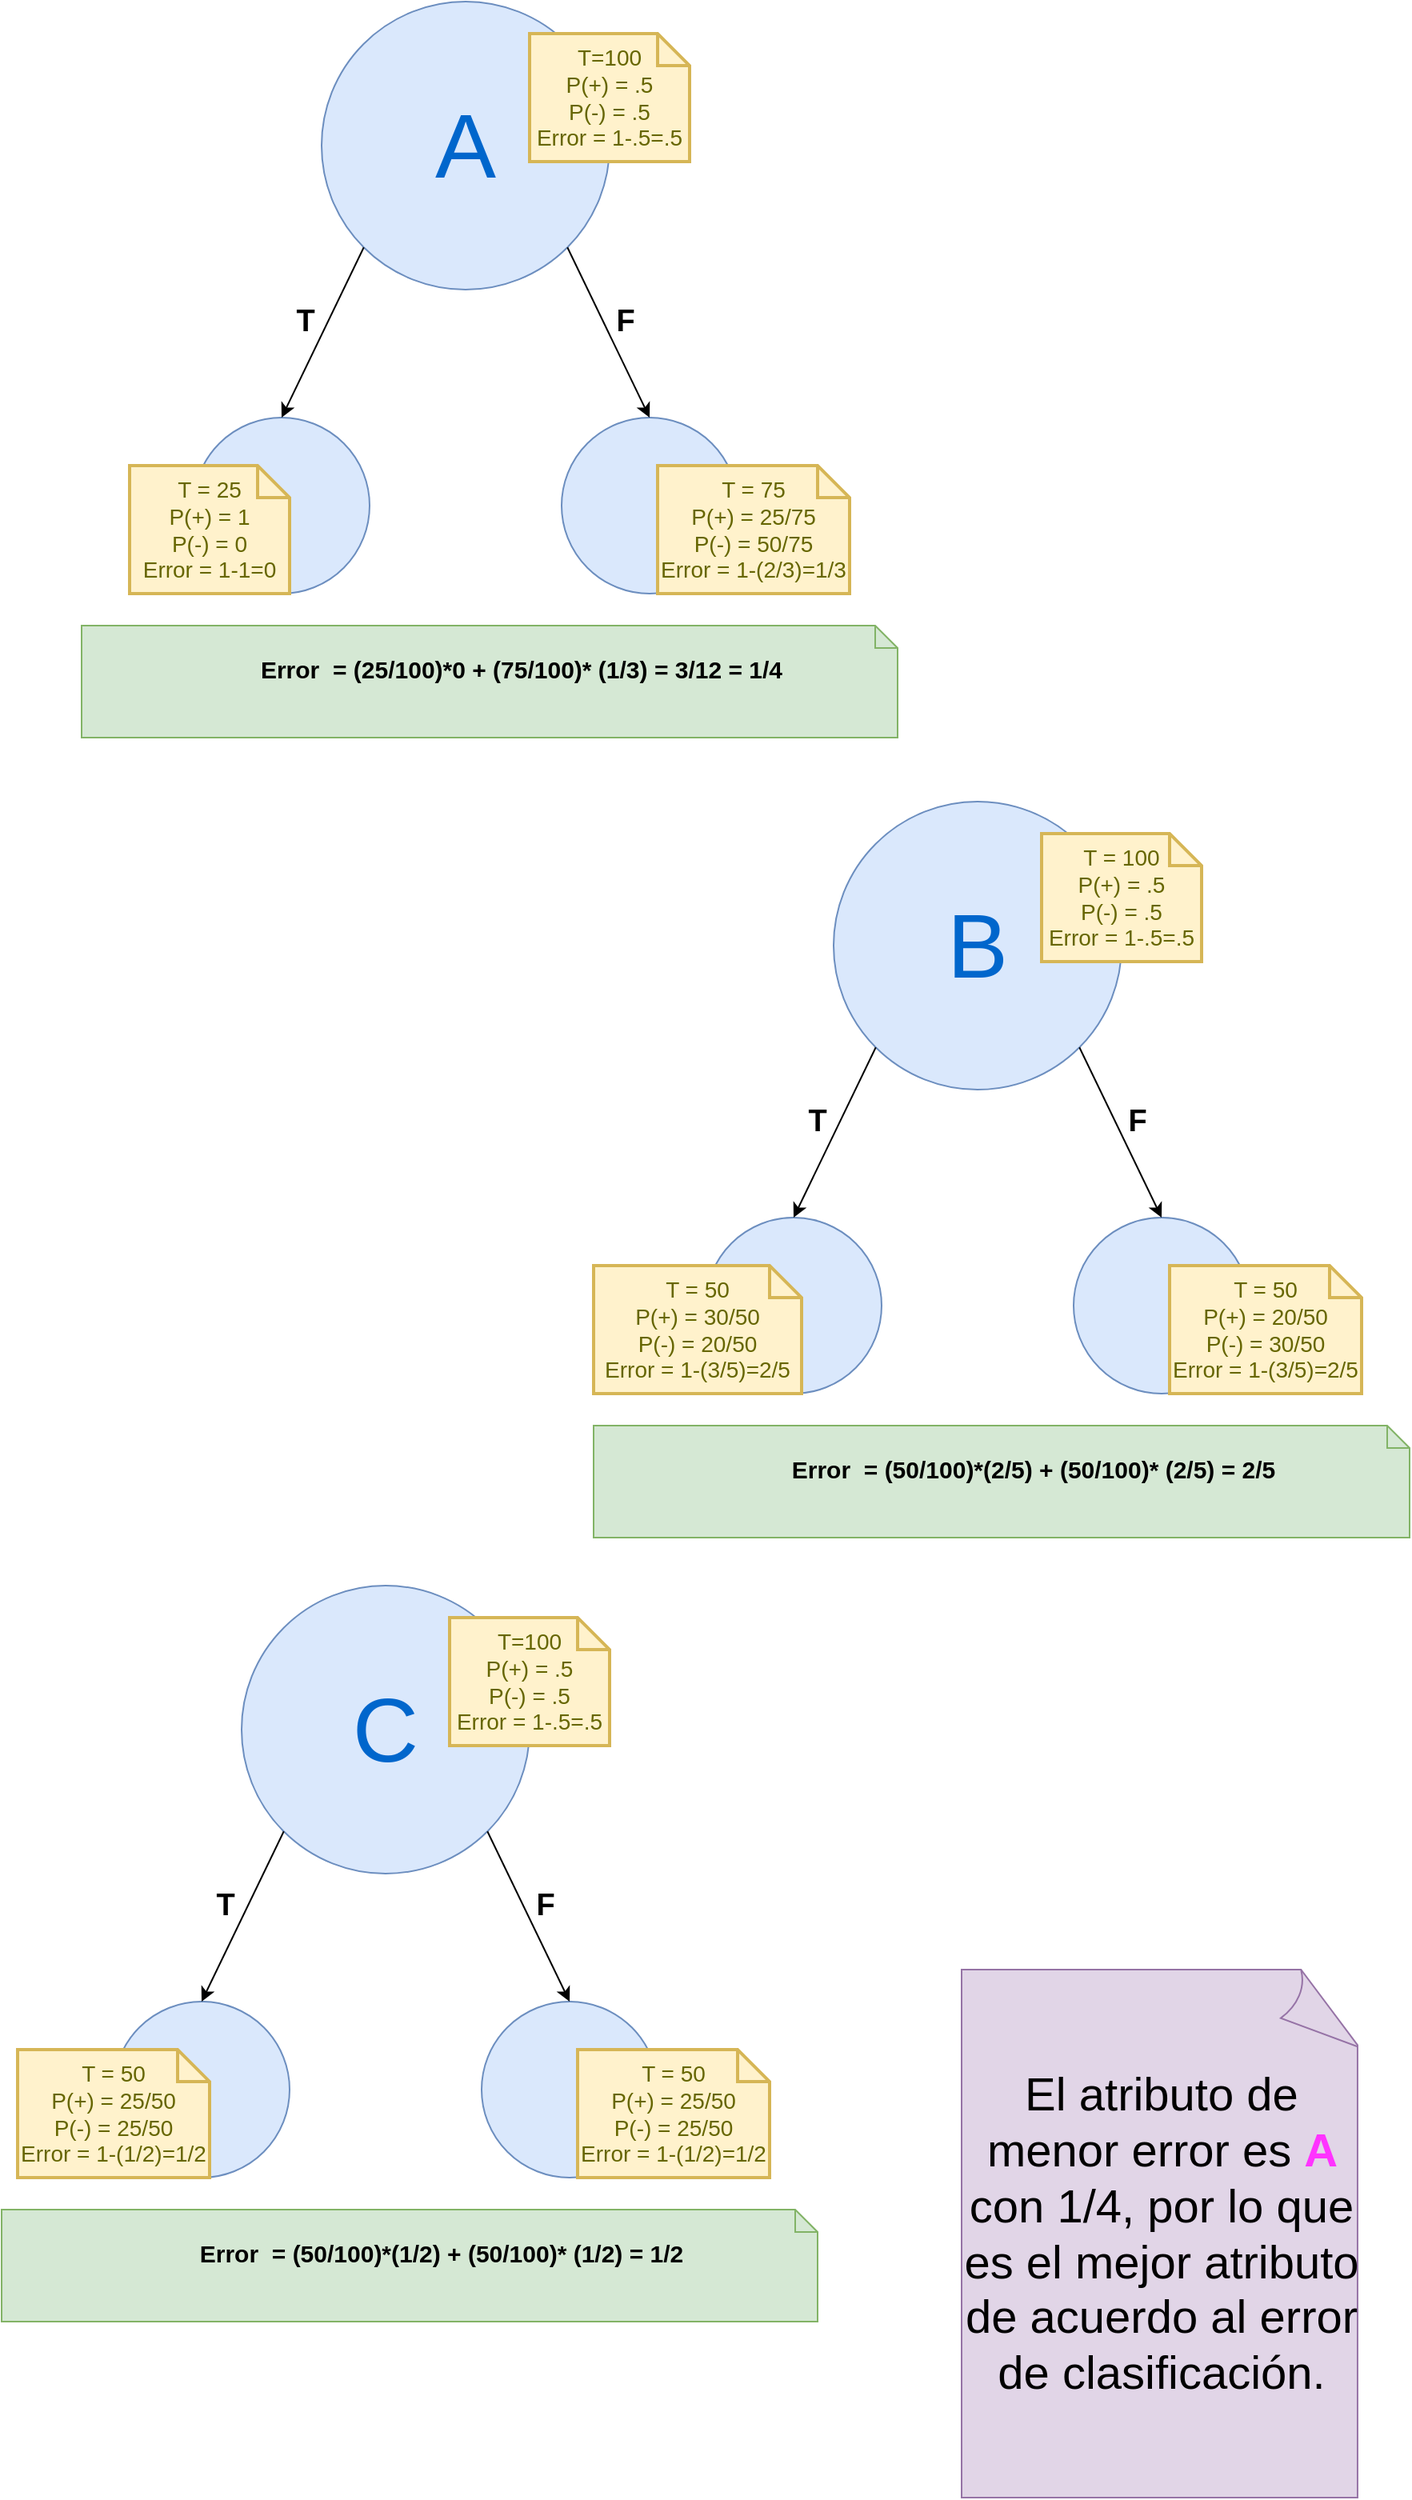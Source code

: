 <mxfile version="13.7.7" type="github">
  <diagram id="_2AQAFKxMr5rAjmowtVD" name="Page-1">
    <mxGraphModel dx="925" dy="537" grid="1" gridSize="10" guides="1" tooltips="1" connect="1" arrows="1" fold="1" page="1" pageScale="1" pageWidth="1169" pageHeight="1654" math="0" shadow="0">
      <root>
        <mxCell id="0" />
        <mxCell id="1" parent="0" />
        <mxCell id="bVbc2CpXDPPesVSVmDMA-26" value="" style="group" vertex="1" connectable="0" parent="1">
          <mxGeometry x="100" y="30" width="510" height="460" as="geometry" />
        </mxCell>
        <mxCell id="bVbc2CpXDPPesVSVmDMA-1" value="&lt;font style=&quot;font-size: 57px&quot; color=&quot;#0066cc&quot;&gt;A&lt;/font&gt;" style="ellipse;whiteSpace=wrap;html=1;aspect=fixed;fillColor=#dae8fc;strokeColor=#6c8ebf;" vertex="1" parent="bVbc2CpXDPPesVSVmDMA-26">
          <mxGeometry x="150" width="180" height="180" as="geometry" />
        </mxCell>
        <mxCell id="bVbc2CpXDPPesVSVmDMA-2" value="" style="ellipse;whiteSpace=wrap;html=1;aspect=fixed;fillColor=#dae8fc;strokeColor=#6c8ebf;" vertex="1" parent="bVbc2CpXDPPesVSVmDMA-26">
          <mxGeometry x="70" y="260" width="110" height="110" as="geometry" />
        </mxCell>
        <mxCell id="bVbc2CpXDPPesVSVmDMA-4" value="&lt;span style=&quot;color: rgba(0 , 0 , 0 , 0) ; font-family: monospace ; font-size: 0px&quot;&gt;%3CmxGraphModel%3E%3Croot%3E%3CmxCell%20id%3D%220%22%2F%3E%3CmxCell%20id%3D%221%22%20parent%3D%220%22%2F%3E%3CmxCell%20id%3D%222%22%20value%3D%22%26lt%3Bb%26gt%3B%26lt%3Bfont%20style%3D%26quot%3Bfont-size%3A%2019px%26quot%3B%26gt%3BT%26lt%3B%2Ffont%26gt%3B%26lt%3B%2Fb%26gt%3B%22%20style%3D%22text%3Bhtml%3D1%3BstrokeColor%3Dnone%3BfillColor%3Dnone%3Balign%3Dcenter%3BverticalAlign%3Dmiddle%3BwhiteSpace%3Dwrap%3Brounded%3D0%3B%22%20vertex%3D%221%22%20parent%3D%221%22%3E%3CmxGeometry%20x%3D%22220%22%20y%3D%22220%22%20width%3D%2240%22%20height%3D%2220%22%20as%3D%22geometry%22%2F%3E%3C%2FmxCell%3E%3C%2Froot%3E%3C%2FmxGraphModel%3E&lt;/span&gt;T=100&lt;br&gt;P(+) = .5&lt;br&gt;P(-) = .5&lt;br&gt;Error = 1-.5=.5" style="shape=note;strokeWidth=2;fontSize=14;size=20;whiteSpace=wrap;html=1;fillColor=#fff2cc;strokeColor=#d6b656;fontColor=#666600;" vertex="1" parent="bVbc2CpXDPPesVSVmDMA-26">
          <mxGeometry x="280" y="20" width="100" height="80" as="geometry" />
        </mxCell>
        <mxCell id="bVbc2CpXDPPesVSVmDMA-5" value="" style="ellipse;whiteSpace=wrap;html=1;aspect=fixed;fillColor=#dae8fc;strokeColor=#6c8ebf;" vertex="1" parent="bVbc2CpXDPPesVSVmDMA-26">
          <mxGeometry x="300" y="260" width="110" height="110" as="geometry" />
        </mxCell>
        <mxCell id="bVbc2CpXDPPesVSVmDMA-6" value="" style="endArrow=classic;html=1;exitX=0;exitY=1;exitDx=0;exitDy=0;entryX=0.5;entryY=0;entryDx=0;entryDy=0;" edge="1" parent="bVbc2CpXDPPesVSVmDMA-26" source="bVbc2CpXDPPesVSVmDMA-1" target="bVbc2CpXDPPesVSVmDMA-2">
          <mxGeometry width="50" height="50" relative="1" as="geometry">
            <mxPoint x="350" y="240" as="sourcePoint" />
            <mxPoint x="400" y="190" as="targetPoint" />
          </mxGeometry>
        </mxCell>
        <mxCell id="bVbc2CpXDPPesVSVmDMA-7" value="&lt;b&gt;&lt;font style=&quot;font-size: 19px&quot;&gt;T&lt;/font&gt;&lt;/b&gt;" style="text;html=1;strokeColor=none;fillColor=none;align=center;verticalAlign=middle;whiteSpace=wrap;rounded=0;" vertex="1" parent="bVbc2CpXDPPesVSVmDMA-26">
          <mxGeometry x="120" y="190" width="40" height="20" as="geometry" />
        </mxCell>
        <mxCell id="bVbc2CpXDPPesVSVmDMA-9" value="&lt;b&gt;&lt;font style=&quot;font-size: 19px&quot;&gt;F&lt;/font&gt;&lt;/b&gt;" style="text;html=1;strokeColor=none;fillColor=none;align=center;verticalAlign=middle;whiteSpace=wrap;rounded=0;" vertex="1" parent="bVbc2CpXDPPesVSVmDMA-26">
          <mxGeometry x="320" y="190" width="40" height="20" as="geometry" />
        </mxCell>
        <mxCell id="bVbc2CpXDPPesVSVmDMA-10" value="" style="endArrow=classic;html=1;exitX=1;exitY=1;exitDx=0;exitDy=0;entryX=0.5;entryY=0;entryDx=0;entryDy=0;" edge="1" parent="bVbc2CpXDPPesVSVmDMA-26" source="bVbc2CpXDPPesVSVmDMA-1" target="bVbc2CpXDPPesVSVmDMA-5">
          <mxGeometry width="50" height="50" relative="1" as="geometry">
            <mxPoint x="350" y="220" as="sourcePoint" />
            <mxPoint x="400" y="170" as="targetPoint" />
          </mxGeometry>
        </mxCell>
        <mxCell id="bVbc2CpXDPPesVSVmDMA-11" value="&lt;span style=&quot;color: rgba(0 , 0 , 0 , 0) ; font-family: monospace ; font-size: 0px&quot;&gt;%3CmxGraphModel%3E%3Croot%3E%3CmxCell%20id%3D%220%22%2F%3E%3CmxCell%20id%3D%221%22%20parent%3D%220%22%2F%3E%3CmxCell%20id%3D%222%22%20value%3D%22%26lt%3Bb%26gt%3B%26lt%3Bfont%20style%3D%26quot%3Bfont-size%3A%2019px%26quot%3B%26gt%3BT%26lt%3B%2Ffont%26gt%3B%26lt%3B%2Fb%26gt%3B%22%20style%3D%22text%3Bhtml%3D1%3BstrokeColor%3Dnone%3BfillColor%3Dnone%3Balign%3Dcenter%3BverticalAlign%3Dmiddle%3BwhiteSpace%3Dwrap%3Brounded%3D0%3B%22%20vertex%3D%221%22%20parent%3D%221%22%3E%3CmxGeometry%20x%3D%22220%22%20y%3D%22220%22%20width%3D%2240%22%20height%3D%2220%22%20as%3D%22geometry%22%2F%3E%3C%2FmxCell%3E%3C%2Froot%3E%3C%2FmxGraphModel%3E&lt;/span&gt;T = 25&lt;br&gt;P(+) = 1&lt;br&gt;P(-) = 0&lt;br&gt;Error = 1-1=0" style="shape=note;strokeWidth=2;fontSize=14;size=20;whiteSpace=wrap;html=1;fillColor=#fff2cc;strokeColor=#d6b656;fontColor=#666600;" vertex="1" parent="bVbc2CpXDPPesVSVmDMA-26">
          <mxGeometry x="30" y="290" width="100" height="80" as="geometry" />
        </mxCell>
        <mxCell id="bVbc2CpXDPPesVSVmDMA-12" value="&lt;span style=&quot;color: rgba(0 , 0 , 0 , 0) ; font-family: monospace ; font-size: 0px&quot;&gt;%3CmxGraphModel%3E%3Croot%3E%3CmxCell%20id%3D%220%22%2F%3E%3CmxCell%20id%3D%221%22%20parent%3D%220%22%2F%3E%3CmxCell%20id%3D%222%22%20value%3D%22%26lt%3Bb%26gt%3B%26lt%3Bfont%20style%3D%26quot%3Bfont-size%3A%2019px%26quot%3B%26gt%3BT%26lt%3B%2Ffont%26gt%3B%26lt%3B%2Fb%26gt%3B%22%20style%3D%22text%3Bhtml%3D1%3BstrokeColor%3Dnone%3BfillColor%3Dnone%3Balign%3Dcenter%3BverticalAlign%3Dmiddle%3BwhiteSpace%3Dwrap%3Brounded%3D0%3B%22%20vertex%3D%221%22%20parent%3D%221%22%3E%3CmxGeometry%20x%3D%22220%22%20y%3D%22220%22%20width%3D%2240%22%20height%3D%2220%22%20as%3D%22geometry%22%2F%3E%3C%2FmxCell%3E%3C%2Froot%3E%3C%2FmxGraphModel%3E&lt;/span&gt;T = 75&lt;br&gt;P(+) = 25/75&lt;br&gt;P(-) = 50/75&lt;br&gt;Error = 1-(2/3)=1/3" style="shape=note;strokeWidth=2;fontSize=14;size=20;whiteSpace=wrap;html=1;fillColor=#fff2cc;strokeColor=#d6b656;fontColor=#666600;" vertex="1" parent="bVbc2CpXDPPesVSVmDMA-26">
          <mxGeometry x="360" y="290" width="120" height="80" as="geometry" />
        </mxCell>
        <mxCell id="bVbc2CpXDPPesVSVmDMA-13" value="&lt;blockquote style=&quot;margin: 0px 0px 0px 40px ; border: none ; padding: 0px&quot;&gt;&lt;b style=&quot;font-size: 15px&quot;&gt;&lt;br&gt;&lt;/b&gt;&lt;/blockquote&gt;&lt;blockquote style=&quot;margin: 0px 0px 0px 40px ; border: none ; padding: 0px&quot;&gt;&lt;b style=&quot;font-size: 15px&quot;&gt;Error&amp;nbsp; = (25/100)*0 + (75/100)* (1/3) = 3/12 = 1/4&lt;/b&gt;&lt;br&gt;&lt;/blockquote&gt;" style="shape=note;whiteSpace=wrap;html=1;size=14;verticalAlign=top;align=center;spacingTop=-6;fillColor=#d5e8d4;strokeColor=#82b366;" vertex="1" parent="bVbc2CpXDPPesVSVmDMA-26">
          <mxGeometry y="390" width="510" height="70" as="geometry" />
        </mxCell>
        <mxCell id="bVbc2CpXDPPesVSVmDMA-27" value="" style="group" vertex="1" connectable="0" parent="1">
          <mxGeometry x="420" y="530" width="510" height="460" as="geometry" />
        </mxCell>
        <mxCell id="bVbc2CpXDPPesVSVmDMA-28" value="&lt;font style=&quot;font-size: 57px&quot; color=&quot;#0066cc&quot;&gt;B&lt;/font&gt;" style="ellipse;whiteSpace=wrap;html=1;aspect=fixed;fillColor=#dae8fc;strokeColor=#6c8ebf;" vertex="1" parent="bVbc2CpXDPPesVSVmDMA-27">
          <mxGeometry x="150" width="180" height="180" as="geometry" />
        </mxCell>
        <mxCell id="bVbc2CpXDPPesVSVmDMA-29" value="" style="ellipse;whiteSpace=wrap;html=1;aspect=fixed;fillColor=#dae8fc;strokeColor=#6c8ebf;" vertex="1" parent="bVbc2CpXDPPesVSVmDMA-27">
          <mxGeometry x="70" y="260" width="110" height="110" as="geometry" />
        </mxCell>
        <mxCell id="bVbc2CpXDPPesVSVmDMA-30" value="&lt;span style=&quot;color: rgba(0 , 0 , 0 , 0) ; font-family: monospace ; font-size: 0px&quot;&gt;mxGraphModel%3E%3Croot%3E%3CmxCell%20id%3D%220%22%2F%3E%3CmxCell%20id%3D%221%22%20parent%3D%220%22%2F%3E%3CmxCell%20id%3D%222%22%20value%3D%22%26lt%3Bb%26gt%3B%26lt%3Bfont%20style%3D%26quot%3Bfont-size%3A%2019px%26quot%3B%26gt%3BT%26lt%3B%2Ffont%26gt%3B%26lt%3B%2Fb%26gt%3B%22%20style%3D%22text%3Bhtml%3D1%3BstrokeColor%3Dnone%3BfillColor%3Dnone%3Balign%3Dcenter%3BverticalAlign%3Dmiddle%3BwhiteSpace%3Dwrap%3Brounded%3D0%3B%22%20vertex%3D%221%22%20parent%3D%221%22%3E%3CmxGeometry%20x%3D%22220%22%20y%3D%22220%22%20width%3D%2240%22%20height%3D%2220%22%20as%3D%22geometry%22%2F%3E%3C%2FmxCell%3E%3C%2Froot%3E%3C%2FmxGraphModel%3E&lt;/span&gt;T = 100&lt;br&gt;P(+) = .5&lt;br&gt;P(-) = .5&lt;br&gt;Error = 1-.5=.5" style="shape=note;strokeWidth=2;fontSize=14;size=20;whiteSpace=wrap;html=1;fillColor=#fff2cc;strokeColor=#d6b656;fontColor=#666600;" vertex="1" parent="bVbc2CpXDPPesVSVmDMA-27">
          <mxGeometry x="280" y="20" width="100" height="80" as="geometry" />
        </mxCell>
        <mxCell id="bVbc2CpXDPPesVSVmDMA-31" value="" style="ellipse;whiteSpace=wrap;html=1;aspect=fixed;fillColor=#dae8fc;strokeColor=#6c8ebf;" vertex="1" parent="bVbc2CpXDPPesVSVmDMA-27">
          <mxGeometry x="300" y="260" width="110" height="110" as="geometry" />
        </mxCell>
        <mxCell id="bVbc2CpXDPPesVSVmDMA-32" value="" style="endArrow=classic;html=1;exitX=0;exitY=1;exitDx=0;exitDy=0;entryX=0.5;entryY=0;entryDx=0;entryDy=0;" edge="1" parent="bVbc2CpXDPPesVSVmDMA-27" source="bVbc2CpXDPPesVSVmDMA-28" target="bVbc2CpXDPPesVSVmDMA-29">
          <mxGeometry width="50" height="50" relative="1" as="geometry">
            <mxPoint x="350" y="240" as="sourcePoint" />
            <mxPoint x="400" y="190" as="targetPoint" />
          </mxGeometry>
        </mxCell>
        <mxCell id="bVbc2CpXDPPesVSVmDMA-33" value="&lt;b&gt;&lt;font style=&quot;font-size: 19px&quot;&gt;T&lt;/font&gt;&lt;/b&gt;" style="text;html=1;strokeColor=none;fillColor=none;align=center;verticalAlign=middle;whiteSpace=wrap;rounded=0;" vertex="1" parent="bVbc2CpXDPPesVSVmDMA-27">
          <mxGeometry x="120" y="190" width="40" height="20" as="geometry" />
        </mxCell>
        <mxCell id="bVbc2CpXDPPesVSVmDMA-34" value="&lt;b&gt;&lt;font style=&quot;font-size: 19px&quot;&gt;F&lt;/font&gt;&lt;/b&gt;" style="text;html=1;strokeColor=none;fillColor=none;align=center;verticalAlign=middle;whiteSpace=wrap;rounded=0;" vertex="1" parent="bVbc2CpXDPPesVSVmDMA-27">
          <mxGeometry x="320" y="190" width="40" height="20" as="geometry" />
        </mxCell>
        <mxCell id="bVbc2CpXDPPesVSVmDMA-35" value="" style="endArrow=classic;html=1;exitX=1;exitY=1;exitDx=0;exitDy=0;entryX=0.5;entryY=0;entryDx=0;entryDy=0;" edge="1" parent="bVbc2CpXDPPesVSVmDMA-27" source="bVbc2CpXDPPesVSVmDMA-28" target="bVbc2CpXDPPesVSVmDMA-31">
          <mxGeometry width="50" height="50" relative="1" as="geometry">
            <mxPoint x="350" y="220" as="sourcePoint" />
            <mxPoint x="400" y="170" as="targetPoint" />
          </mxGeometry>
        </mxCell>
        <mxCell id="bVbc2CpXDPPesVSVmDMA-36" value="&lt;span style=&quot;color: rgba(0 , 0 , 0 , 0) ; font-family: monospace ; font-size: 0px&quot;&gt;%3CmxGraphModel%3E%3Croot%3E%3CmxCell%20id%3D%220%22%2F%3E%3CmxCell%20id%3D%221%22%20parent%3D%220%22%2F%3E%3CmxCell%20id%3D%222%22%20value%3D%22%26lt%3Bb%26gt%3B%26lt%3Bfont%20style%3D%26quot%3Bfont-size%3A%2019px%26quot%3B%26gt%3BT%26lt%3B%2Ffont%26gt%3B%26lt%3B%2Fb%26gt%3B%22%20style%3D%22text%3Bhtml%3D1%3BstrokeColor%3Dnone%3BfillColor%3Dnone%3Balign%3Dcenter%3BverticalAlign%3Dmiddle%3BwhiteSpace%3Dwrap%3Brounded%3D0%3B%22%20vertex%3D%221%22%20parent%3D%221%22%3E%3CmxGeometry%20x%3D%22220%22%20y%3D%22220%22%20width%3D%2240%22%20height%3D%2220%22%20as%3D%22geometry%22%2F%3E%3C%2FmxCell%3E%3C%2Froot%3E%3C%2FmxGraphModel%3E&lt;/span&gt;T = 50&lt;br&gt;P(+) = 30/50&lt;br&gt;P(-) = 20/50&lt;br&gt;Error = 1-(3/5)=2/5" style="shape=note;strokeWidth=2;fontSize=14;size=20;whiteSpace=wrap;html=1;fillColor=#fff2cc;strokeColor=#d6b656;fontColor=#666600;" vertex="1" parent="bVbc2CpXDPPesVSVmDMA-27">
          <mxGeometry y="290" width="130" height="80" as="geometry" />
        </mxCell>
        <mxCell id="bVbc2CpXDPPesVSVmDMA-37" value="&lt;span style=&quot;color: rgba(0 , 0 , 0 , 0) ; font-family: monospace ; font-size: 0px&quot;&gt;%3CmxGraphModel%3E%3Croot%3E%3CmxCell%20id%3D%220%22%2F%3E%3CmxCell%20id%3D%221%22%20parent%3D%220%22%2F%3E%3CmxCell%20id%3D%222%22%20value%3D%22%26lt%3Bb%26gt%3B%26lt%3Bfont%20style%3D%26quot%3Bfont-size%3A%2019px%26quot%3B%26gt%3BT%26lt%3B%2Ffont%26gt%3B%26lt%3B%2Fb%26gt%3B%22%20style%3D%22text%3Bhtml%3D1%3BstrokeColor%3Dnone%3BfillColor%3Dnone%3Balign%3Dcenter%3BverticalAlign%3Dmiddle%3BwhiteSpace%3Dwrap%3Brounded%3D0%3B%22%20vertex%3D%221%22%20parent%3D%221%22%3E%3CmxGeometry%20x%3D%22220%22%20y%3D%22220%22%20width%3D%2240%22%20height%3D%2220%22%20as%3D%22geometry%22%2F%3E%3C%2FmxCell%3E%3C%2Froot%3E%3C%2FmxGraphModel%3E&lt;/span&gt;T = 50&lt;br&gt;P(+) = 20/50&lt;br&gt;P(-) = 30/50&lt;br&gt;Error = 1-(3/5)=2/5" style="shape=note;strokeWidth=2;fontSize=14;size=20;whiteSpace=wrap;html=1;fillColor=#fff2cc;strokeColor=#d6b656;fontColor=#666600;" vertex="1" parent="bVbc2CpXDPPesVSVmDMA-27">
          <mxGeometry x="360" y="290" width="120" height="80" as="geometry" />
        </mxCell>
        <mxCell id="bVbc2CpXDPPesVSVmDMA-38" value="&lt;blockquote style=&quot;margin: 0px 0px 0px 40px ; border: none ; padding: 0px&quot;&gt;&lt;b style=&quot;font-size: 15px&quot;&gt;&lt;br&gt;&lt;/b&gt;&lt;/blockquote&gt;&lt;blockquote style=&quot;margin: 0px 0px 0px 40px ; border: none ; padding: 0px&quot;&gt;&lt;b style=&quot;font-size: 15px&quot;&gt;Error&amp;nbsp; = (50/100)*(2/5) + (50/100)* (2/5) = 2/5&lt;/b&gt;&lt;br&gt;&lt;/blockquote&gt;" style="shape=note;whiteSpace=wrap;html=1;size=14;verticalAlign=top;align=center;spacingTop=-6;fillColor=#d5e8d4;strokeColor=#82b366;" vertex="1" parent="bVbc2CpXDPPesVSVmDMA-27">
          <mxGeometry y="390" width="510" height="70" as="geometry" />
        </mxCell>
        <mxCell id="bVbc2CpXDPPesVSVmDMA-39" value="" style="group" vertex="1" connectable="0" parent="1">
          <mxGeometry x="50" y="1020" width="510" height="460" as="geometry" />
        </mxCell>
        <mxCell id="bVbc2CpXDPPesVSVmDMA-40" value="&lt;font style=&quot;font-size: 57px&quot; color=&quot;#0066cc&quot;&gt;C&lt;/font&gt;" style="ellipse;whiteSpace=wrap;html=1;aspect=fixed;fillColor=#dae8fc;strokeColor=#6c8ebf;" vertex="1" parent="bVbc2CpXDPPesVSVmDMA-39">
          <mxGeometry x="150" width="180" height="180" as="geometry" />
        </mxCell>
        <mxCell id="bVbc2CpXDPPesVSVmDMA-41" value="" style="ellipse;whiteSpace=wrap;html=1;aspect=fixed;fillColor=#dae8fc;strokeColor=#6c8ebf;" vertex="1" parent="bVbc2CpXDPPesVSVmDMA-39">
          <mxGeometry x="70" y="260" width="110" height="110" as="geometry" />
        </mxCell>
        <mxCell id="bVbc2CpXDPPesVSVmDMA-42" value="&lt;span style=&quot;color: rgba(0 , 0 , 0 , 0) ; font-family: monospace ; font-size: 0px&quot;&gt;%3CmxGraphModel%3E%3Croot%3E%3CmxCell%20id%3D%220%22%2F%3E%3CmxCell%20id%3D%221%22%20parent%3D%220%22%2F%3E%3CmxCell%20id%3D%222%22%20value%3D%22%26lt%3Bb%26gt%3B%26lt%3Bfont%20style%3D%26quot%3Bfont-size%3A%2019px%26quot%3B%26gt%3BT%26lt%3B%2Ffont%26gt%3B%26lt%3B%2Fb%26gt%3B%22%20style%3D%22text%3Bhtml%3D1%3BstrokeColor%3Dnone%3BfillColor%3Dnone%3Balign%3Dcenter%3BverticalAlign%3Dmiddle%3BwhiteSpace%3Dwrap%3Brounded%3D0%3B%22%20vertex%3D%221%22%20parent%3D%221%22%3E%3CmxGeometry%20x%3D%22220%22%20y%3D%22220%22%20width%3D%2240%22%20height%3D%2220%22%20as%3D%22geometry%22%2F%3E%3C%2FmxCell%3E%3C%2Froot%3E%3C%2FmxGraphModel%3E&lt;/span&gt;T=100&lt;br&gt;P(+) = .5&lt;br&gt;P(-) = .5&lt;br&gt;Error = 1-.5=.5" style="shape=note;strokeWidth=2;fontSize=14;size=20;whiteSpace=wrap;html=1;fillColor=#fff2cc;strokeColor=#d6b656;fontColor=#666600;" vertex="1" parent="bVbc2CpXDPPesVSVmDMA-39">
          <mxGeometry x="280" y="20" width="100" height="80" as="geometry" />
        </mxCell>
        <mxCell id="bVbc2CpXDPPesVSVmDMA-43" value="" style="ellipse;whiteSpace=wrap;html=1;aspect=fixed;fillColor=#dae8fc;strokeColor=#6c8ebf;" vertex="1" parent="bVbc2CpXDPPesVSVmDMA-39">
          <mxGeometry x="300" y="260" width="110" height="110" as="geometry" />
        </mxCell>
        <mxCell id="bVbc2CpXDPPesVSVmDMA-44" value="" style="endArrow=classic;html=1;exitX=0;exitY=1;exitDx=0;exitDy=0;entryX=0.5;entryY=0;entryDx=0;entryDy=0;" edge="1" parent="bVbc2CpXDPPesVSVmDMA-39" source="bVbc2CpXDPPesVSVmDMA-40" target="bVbc2CpXDPPesVSVmDMA-41">
          <mxGeometry width="50" height="50" relative="1" as="geometry">
            <mxPoint x="350" y="240" as="sourcePoint" />
            <mxPoint x="400" y="190" as="targetPoint" />
          </mxGeometry>
        </mxCell>
        <mxCell id="bVbc2CpXDPPesVSVmDMA-45" value="&lt;b&gt;&lt;font style=&quot;font-size: 19px&quot;&gt;T&lt;/font&gt;&lt;/b&gt;" style="text;html=1;strokeColor=none;fillColor=none;align=center;verticalAlign=middle;whiteSpace=wrap;rounded=0;" vertex="1" parent="bVbc2CpXDPPesVSVmDMA-39">
          <mxGeometry x="120" y="190" width="40" height="20" as="geometry" />
        </mxCell>
        <mxCell id="bVbc2CpXDPPesVSVmDMA-46" value="&lt;b&gt;&lt;font style=&quot;font-size: 19px&quot;&gt;F&lt;/font&gt;&lt;/b&gt;" style="text;html=1;strokeColor=none;fillColor=none;align=center;verticalAlign=middle;whiteSpace=wrap;rounded=0;" vertex="1" parent="bVbc2CpXDPPesVSVmDMA-39">
          <mxGeometry x="320" y="190" width="40" height="20" as="geometry" />
        </mxCell>
        <mxCell id="bVbc2CpXDPPesVSVmDMA-47" value="" style="endArrow=classic;html=1;exitX=1;exitY=1;exitDx=0;exitDy=0;entryX=0.5;entryY=0;entryDx=0;entryDy=0;" edge="1" parent="bVbc2CpXDPPesVSVmDMA-39" source="bVbc2CpXDPPesVSVmDMA-40" target="bVbc2CpXDPPesVSVmDMA-43">
          <mxGeometry width="50" height="50" relative="1" as="geometry">
            <mxPoint x="350" y="220" as="sourcePoint" />
            <mxPoint x="400" y="170" as="targetPoint" />
          </mxGeometry>
        </mxCell>
        <mxCell id="bVbc2CpXDPPesVSVmDMA-48" value="&lt;span style=&quot;color: rgba(0 , 0 , 0 , 0) ; font-family: monospace ; font-size: 0px&quot;&gt;%3CmxGraphModel%3E%3Croot%3E%3CmxCell%20id%3D%220%22%2F%3E%3CmxCell%20id%3D%221%22%20parent%3D%220%22%2F%3E%3CmxCell%20id%3D%222%22%20value%3D%22%26lt%3Bb%26gt%3B%26lt%3Bfont%20style%3D%26quot%3Bfont-size%3A%2019px%26quot%3B%26gt%3BT%26lt%3B%2Ffont%26gt%3B%26lt%3B%2Fb%26gt%3B%22%20style%3D%22text%3Bhtml%3D1%3BstrokeColor%3Dnone%3BfillColor%3Dnone%3Balign%3Dcenter%3BverticalAlign%3Dmiddle%3BwhiteSpace%3Dwrap%3Brounded%3D0%3B%22%20vertex%3D%221%22%20parent%3D%221%22%3E%3CmxGeometry%20x%3D%22220%22%20y%3D%22220%22%20width%3D%2240%22%20height%3D%2220%22%20as%3D%22geometry%22%2F%3E%3C%2FmxCell%3E%3C%2Froot%3E%3C%2FmxGraphModel%3E&lt;/span&gt;T = 50&lt;br&gt;P(+) = 25/50&lt;br&gt;P(-) = 25/50&lt;br&gt;Error = 1-(1/2)=1/2" style="shape=note;strokeWidth=2;fontSize=14;size=20;whiteSpace=wrap;html=1;fillColor=#fff2cc;strokeColor=#d6b656;fontColor=#666600;" vertex="1" parent="bVbc2CpXDPPesVSVmDMA-39">
          <mxGeometry x="10" y="290" width="120" height="80" as="geometry" />
        </mxCell>
        <mxCell id="bVbc2CpXDPPesVSVmDMA-49" value="&lt;span style=&quot;color: rgba(0 , 0 , 0 , 0) ; font-family: monospace ; font-size: 0px&quot;&gt;%3CmxGraphModel%3E%3Croot%3E%3CmxCell%20id%3D%220%22%2F%3E%3CmxCell%20id%3D%221%22%20parent%3D%220%22%2F%3E%3CmxCell%20id%3D%222%22%20value%3D%22%26lt%3Bb%26gt%3B%26lt%3Bfont%20style%3D%26quot%3Bfont-size%3A%2019px%26quot%3B%26gt%3BT%26lt%3B%2Ffont%26gt%3B%26lt%3B%2Fb%26gt%3B%22%20style%3D%22text%3Bhtml%3D1%3BstrokeColor%3Dnone%3BfillColor%3Dnone%3Balign%3Dcenter%3BverticalAlign%3Dmiddle%3BwhiteSpace%3Dwrap%3Brounded%3D0%3B%22%20vertex%3D%221%22%20parent%3D%221%22%3E%3CmxGeometry%20x%3D%22220%22%20y%3D%22220%22%20width%3D%2240%22%20height%3D%2220%22%20as%3D%22geometry%22%2F%3E%3C%2FmxCell%3E%3C%2Froot%3E%3C%2FmxGraphModel%3E&lt;/span&gt;T = 50&lt;br&gt;P(+) = 25/50&lt;br&gt;P(-) = 25/50&lt;br&gt;Error = 1-(1/2)=1/2" style="shape=note;strokeWidth=2;fontSize=14;size=20;whiteSpace=wrap;html=1;fillColor=#fff2cc;strokeColor=#d6b656;fontColor=#666600;" vertex="1" parent="bVbc2CpXDPPesVSVmDMA-39">
          <mxGeometry x="360" y="290" width="120" height="80" as="geometry" />
        </mxCell>
        <mxCell id="bVbc2CpXDPPesVSVmDMA-50" value="&lt;blockquote style=&quot;margin: 0px 0px 0px 40px ; border: none ; padding: 0px&quot;&gt;&lt;b style=&quot;font-size: 15px&quot;&gt;&lt;br&gt;&lt;/b&gt;&lt;/blockquote&gt;&lt;blockquote style=&quot;margin: 0px 0px 0px 40px ; border: none ; padding: 0px&quot;&gt;&lt;b style=&quot;font-size: 15px&quot;&gt;Error&amp;nbsp; = (50/100)*(1/2) + (50/100)* (1/2) = 1/2&lt;/b&gt;&lt;br&gt;&lt;/blockquote&gt;" style="shape=note;whiteSpace=wrap;html=1;size=14;verticalAlign=top;align=center;spacingTop=-6;fillColor=#d5e8d4;strokeColor=#82b366;" vertex="1" parent="bVbc2CpXDPPesVSVmDMA-39">
          <mxGeometry y="390" width="510" height="70" as="geometry" />
        </mxCell>
        <mxCell id="bVbc2CpXDPPesVSVmDMA-52" value="&lt;font style=&quot;font-size: 29px&quot;&gt;El atributo de menor error es &lt;font color=&quot;#ff33ff&quot;&gt;&lt;b&gt;A &lt;/b&gt;&lt;/font&gt;con 1/4, por lo que es el mejor atributo de acuerdo al error de clasificación.&lt;/font&gt;" style="whiteSpace=wrap;html=1;shape=mxgraph.basic.document;fillColor=#e1d5e7;strokeColor=#9673a6;" vertex="1" parent="1">
          <mxGeometry x="650" y="1260" width="250" height="330" as="geometry" />
        </mxCell>
      </root>
    </mxGraphModel>
  </diagram>
</mxfile>
